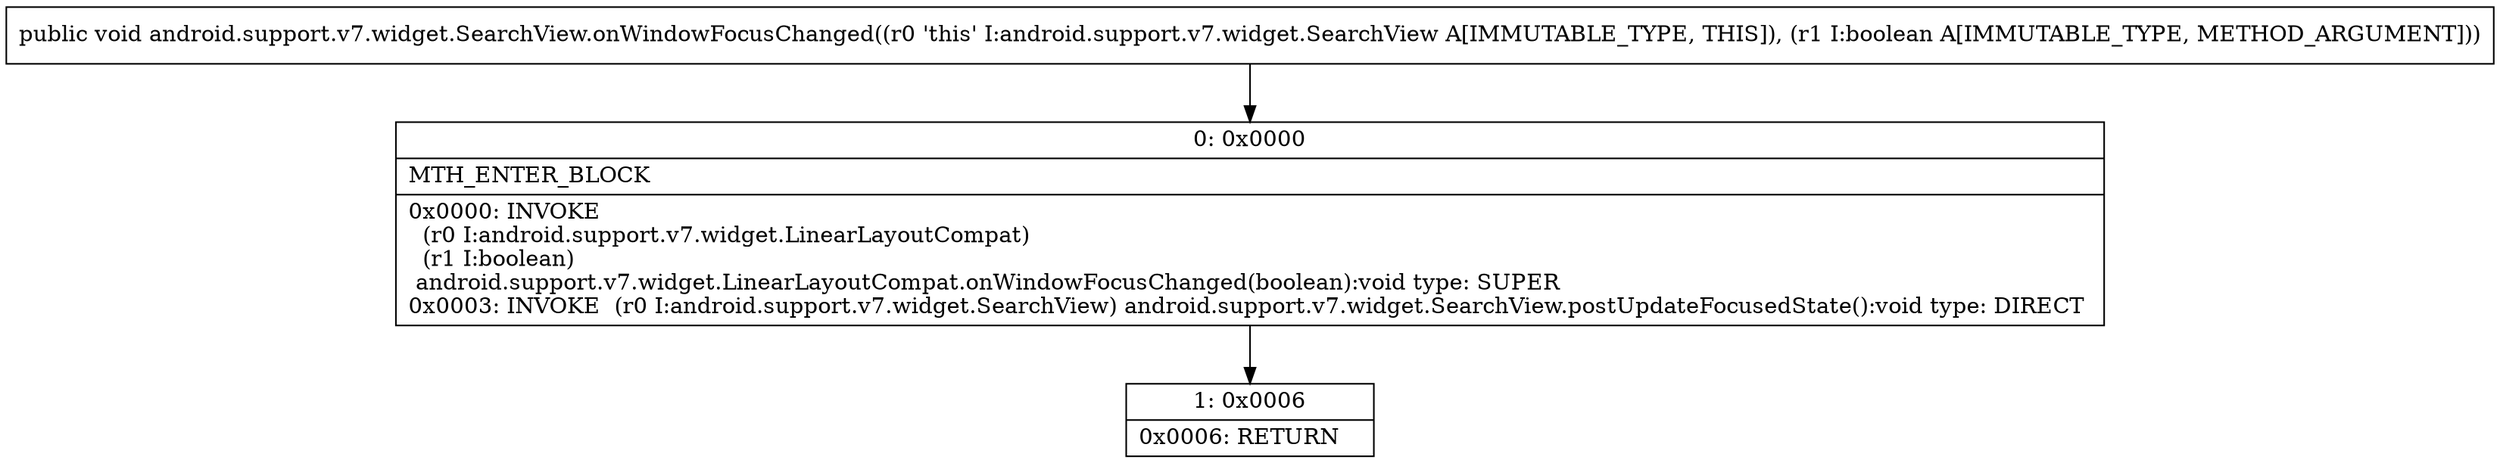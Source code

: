 digraph "CFG forandroid.support.v7.widget.SearchView.onWindowFocusChanged(Z)V" {
Node_0 [shape=record,label="{0\:\ 0x0000|MTH_ENTER_BLOCK\l|0x0000: INVOKE  \l  (r0 I:android.support.v7.widget.LinearLayoutCompat)\l  (r1 I:boolean)\l android.support.v7.widget.LinearLayoutCompat.onWindowFocusChanged(boolean):void type: SUPER \l0x0003: INVOKE  (r0 I:android.support.v7.widget.SearchView) android.support.v7.widget.SearchView.postUpdateFocusedState():void type: DIRECT \l}"];
Node_1 [shape=record,label="{1\:\ 0x0006|0x0006: RETURN   \l}"];
MethodNode[shape=record,label="{public void android.support.v7.widget.SearchView.onWindowFocusChanged((r0 'this' I:android.support.v7.widget.SearchView A[IMMUTABLE_TYPE, THIS]), (r1 I:boolean A[IMMUTABLE_TYPE, METHOD_ARGUMENT])) }"];
MethodNode -> Node_0;
Node_0 -> Node_1;
}

